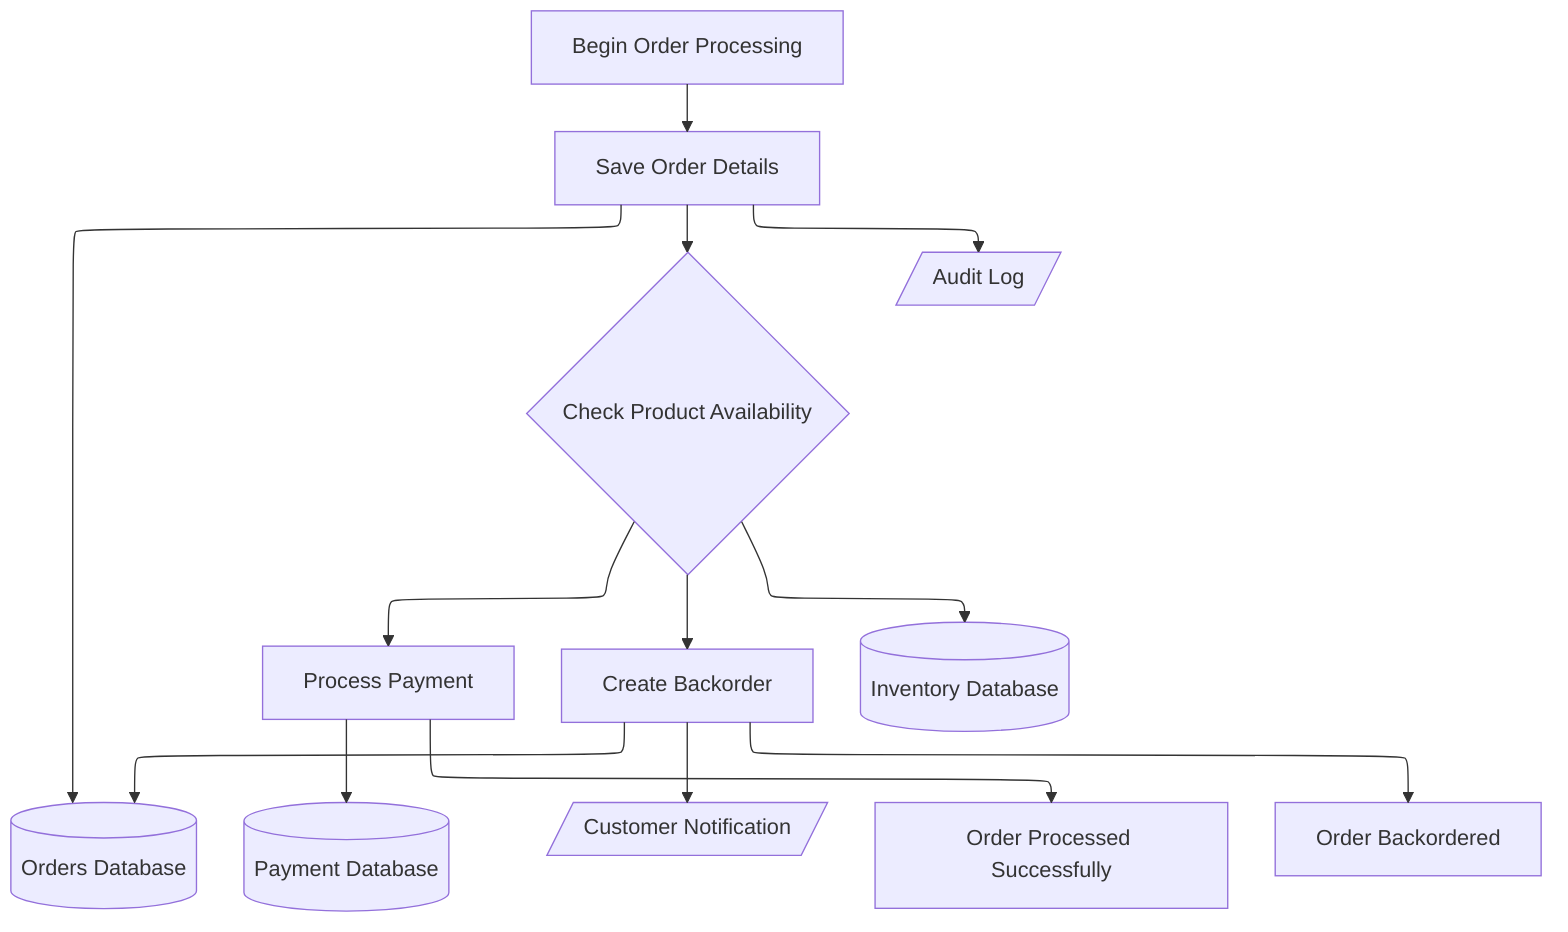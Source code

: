 %%{init: {"flowchart": {"defaultRenderer": "elk"}}}%%
flowchart TD
    start[Begin Order Processing]
    save_order[Save Order Details]
    check_inventory{Check Product Availability}
    process_payment[Process Payment]
    backorder[Create Backorder]
    orders_db[(Orders Database)]
    inventory_db[(Inventory Database)]
    payment_db[(Payment Database)]
    audit_log[/Audit Log/]
    notification_doc[/Customer Notification/]
    end_success[Order Processed Successfully]
    end_backorder[Order Backordered]
    start --> save_order
    save_order --> check_inventory
    save_order --> orders_db
    save_order --> audit_log
    check_inventory --> process_payment
    check_inventory --> backorder
    check_inventory --> inventory_db
    process_payment --> end_success
    process_payment --> payment_db
    backorder --> end_backorder
    backorder --> orders_db
    backorder --> notification_doc